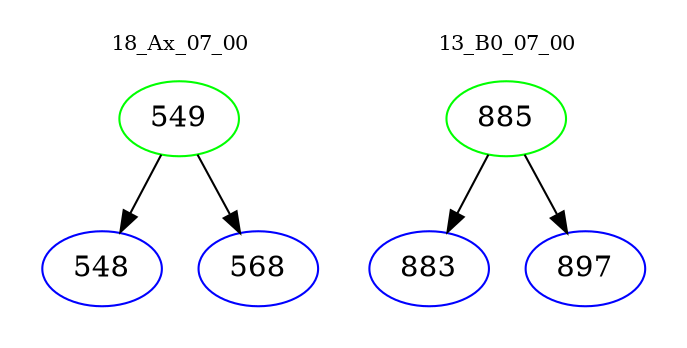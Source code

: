 digraph{
subgraph cluster_0 {
color = white
label = "18_Ax_07_00";
fontsize=10;
T0_549 [label="549", color="green"]
T0_549 -> T0_548 [color="black"]
T0_548 [label="548", color="blue"]
T0_549 -> T0_568 [color="black"]
T0_568 [label="568", color="blue"]
}
subgraph cluster_1 {
color = white
label = "13_B0_07_00";
fontsize=10;
T1_885 [label="885", color="green"]
T1_885 -> T1_883 [color="black"]
T1_883 [label="883", color="blue"]
T1_885 -> T1_897 [color="black"]
T1_897 [label="897", color="blue"]
}
}
